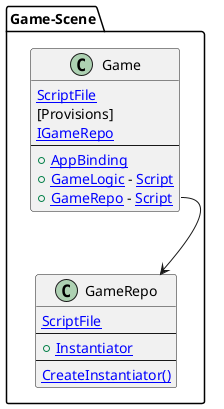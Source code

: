 ﻿@startuml

package Game-Scene [[../../TestCases/ShowAllProperties/Game.tscn]] {
	
class Game  {
	[[../../Game/Game.cs ScriptFile]]
	[Provisions]
	[[../../Game/Game.cs:15 IGameRepo]]
--
+ [[../../Game/Game.cs:23 AppBinding]]
	+ [[../../Game/Game.cs:22 GameLogic]] - [[../../TestCases/ShowAllProperties/Logic/GameLogic.cs Script]]
	+ [[../../Game/Game.cs:21 GameRepo]] - [[../../TestCases/ShowAllProperties/Domain/GameRepo.cs Script]]
}

	
class GameRepo  {
	[[../../TestCases/ShowAllProperties/Domain/GameRepo.cs ScriptFile]]
--
+ [[../../TestCases/ShowAllProperties/Domain/GameRepo.cs:15 Instantiator]]
--
[[../../TestCases/ShowAllProperties/Domain/GameRepo.cs:17 CreateInstantiator()]]
}

	Game::GameRepo --> GameRepo
}

@enduml